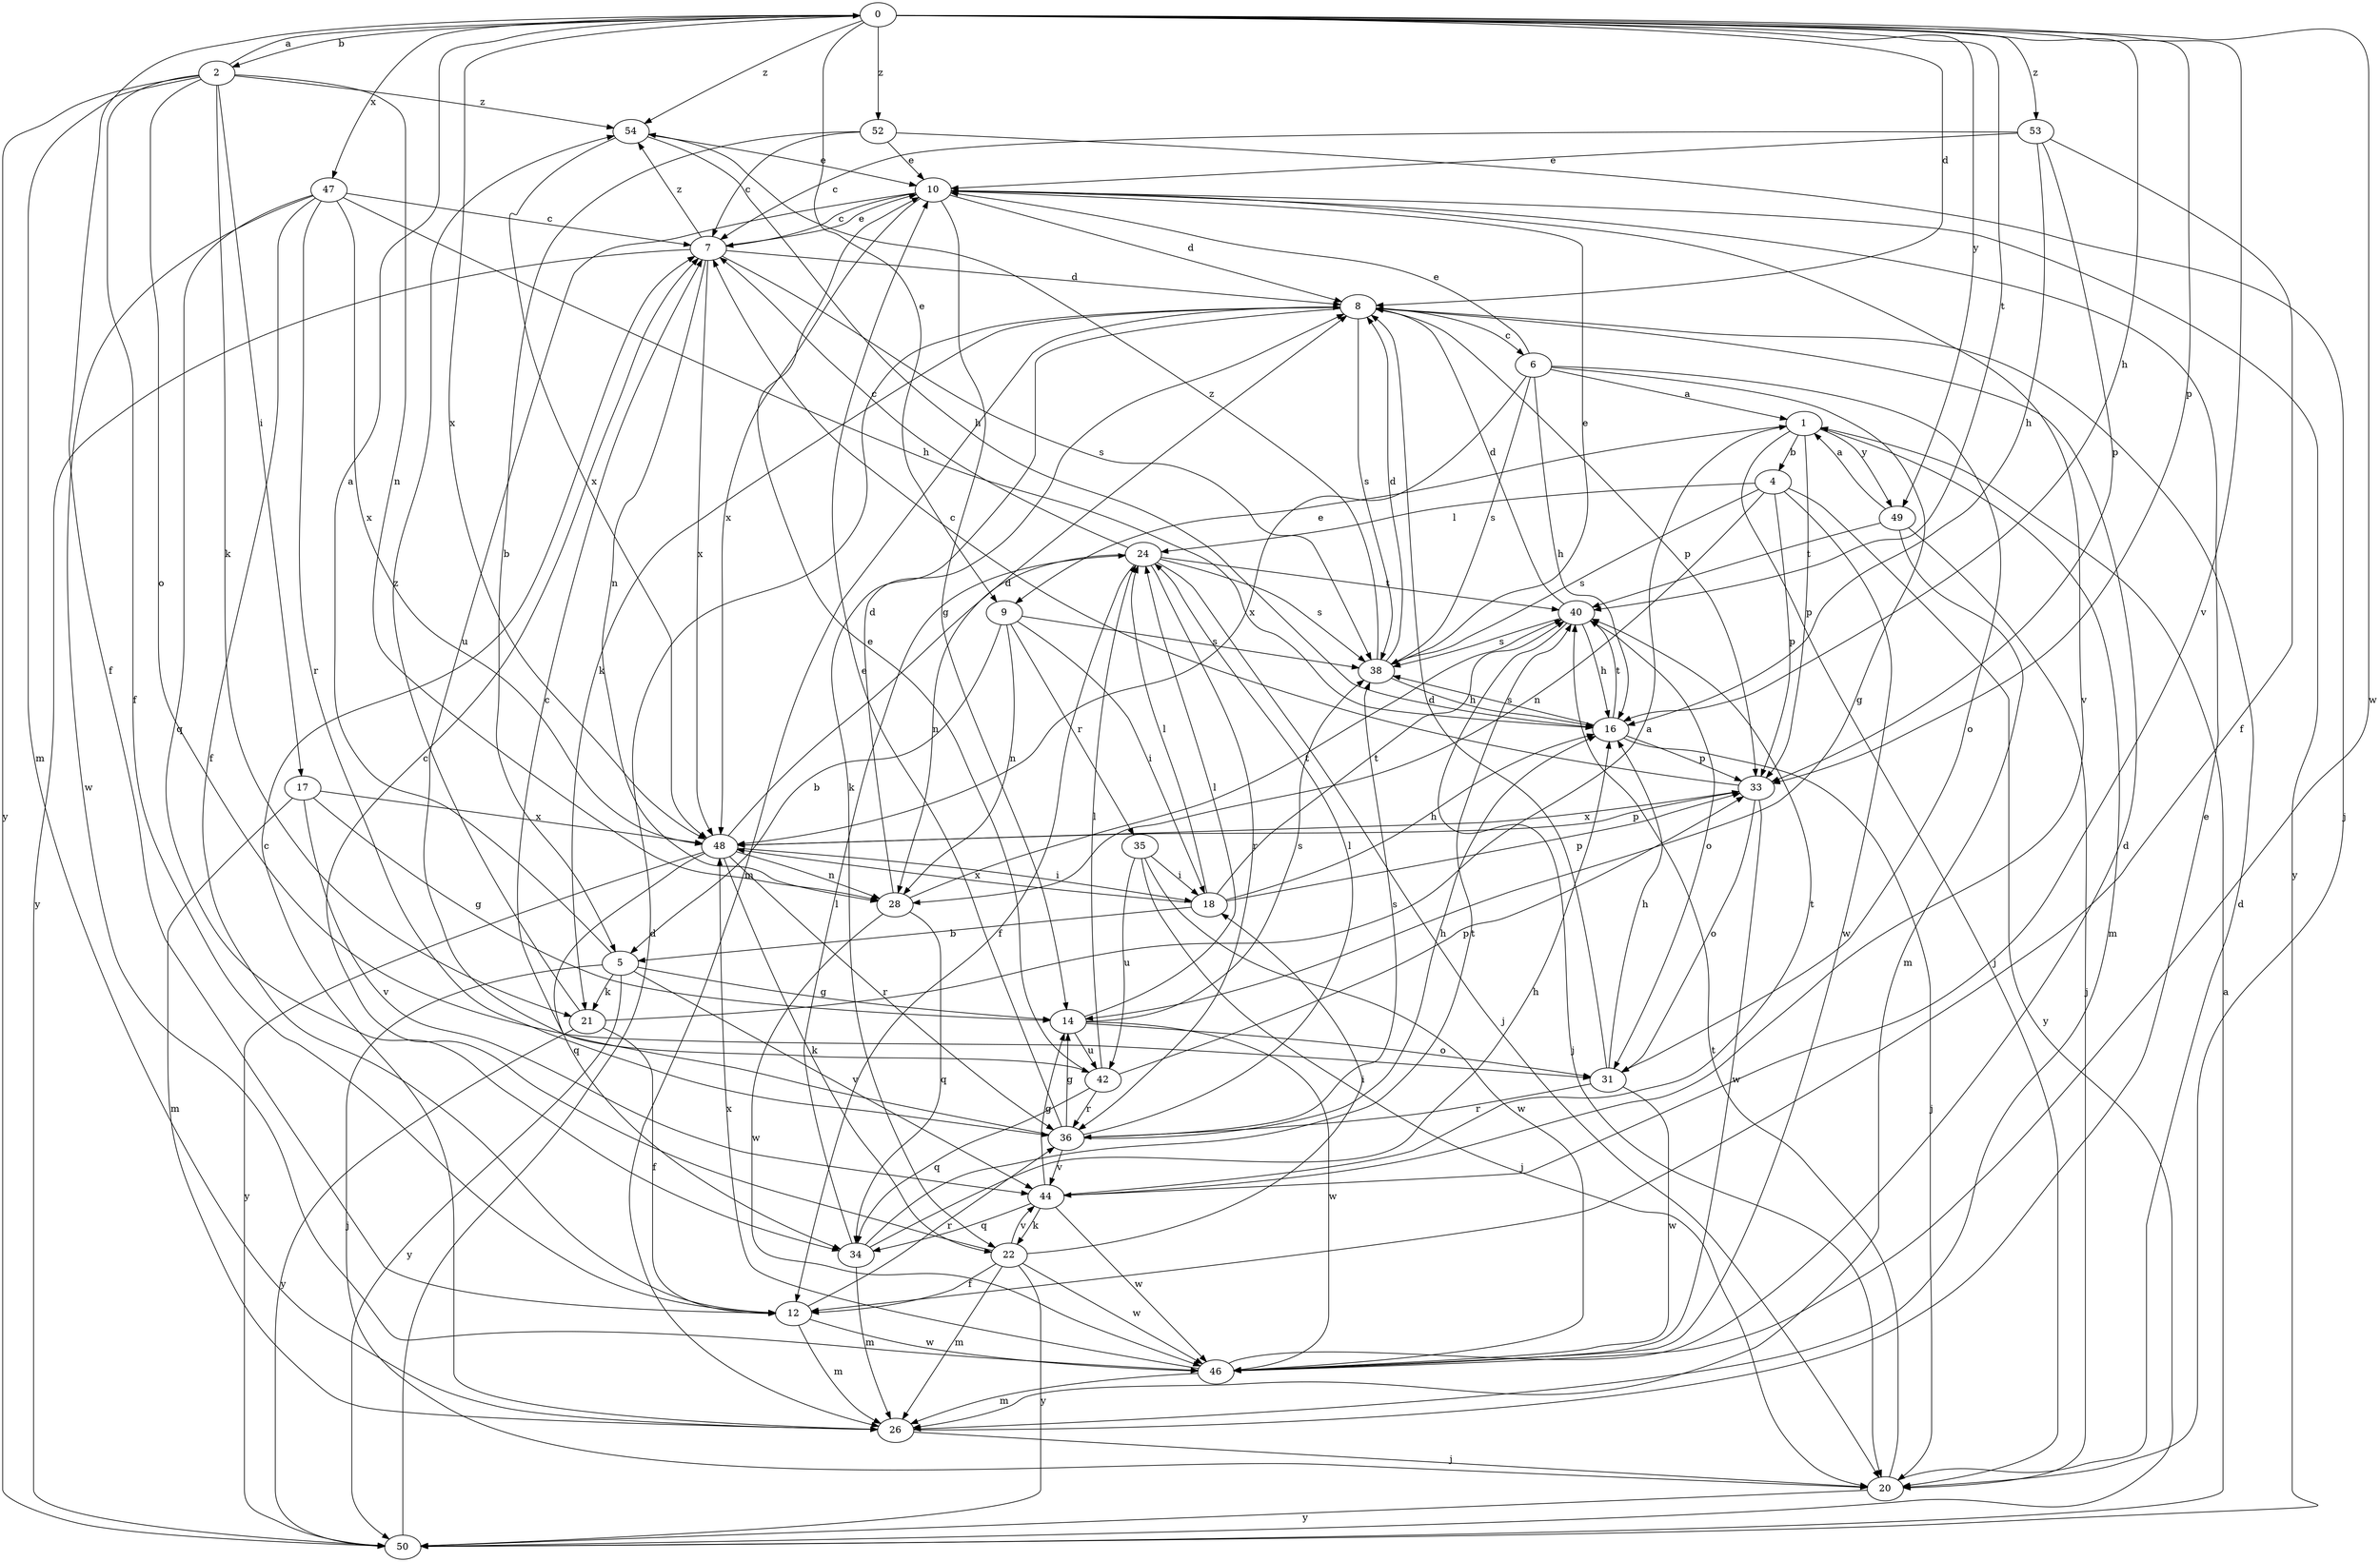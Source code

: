 strict digraph  {
0;
1;
2;
4;
5;
6;
7;
8;
9;
10;
12;
14;
16;
17;
18;
20;
21;
22;
24;
26;
28;
31;
33;
34;
35;
36;
38;
40;
42;
44;
46;
47;
48;
49;
50;
52;
53;
54;
0 -> 2  [label=b];
0 -> 8  [label=d];
0 -> 9  [label=e];
0 -> 12  [label=f];
0 -> 16  [label=h];
0 -> 33  [label=p];
0 -> 40  [label=t];
0 -> 44  [label=v];
0 -> 46  [label=w];
0 -> 47  [label=x];
0 -> 48  [label=x];
0 -> 49  [label=y];
0 -> 52  [label=z];
0 -> 53  [label=z];
0 -> 54  [label=z];
1 -> 4  [label=b];
1 -> 9  [label=e];
1 -> 20  [label=j];
1 -> 26  [label=m];
1 -> 33  [label=p];
1 -> 49  [label=y];
2 -> 0  [label=a];
2 -> 12  [label=f];
2 -> 17  [label=i];
2 -> 21  [label=k];
2 -> 26  [label=m];
2 -> 28  [label=n];
2 -> 31  [label=o];
2 -> 50  [label=y];
2 -> 54  [label=z];
4 -> 24  [label=l];
4 -> 28  [label=n];
4 -> 33  [label=p];
4 -> 38  [label=s];
4 -> 46  [label=w];
4 -> 50  [label=y];
5 -> 0  [label=a];
5 -> 14  [label=g];
5 -> 20  [label=j];
5 -> 21  [label=k];
5 -> 44  [label=v];
5 -> 50  [label=y];
6 -> 1  [label=a];
6 -> 10  [label=e];
6 -> 14  [label=g];
6 -> 16  [label=h];
6 -> 31  [label=o];
6 -> 38  [label=s];
6 -> 48  [label=x];
7 -> 8  [label=d];
7 -> 10  [label=e];
7 -> 28  [label=n];
7 -> 38  [label=s];
7 -> 48  [label=x];
7 -> 50  [label=y];
7 -> 54  [label=z];
8 -> 6  [label=c];
8 -> 21  [label=k];
8 -> 22  [label=k];
8 -> 26  [label=m];
8 -> 33  [label=p];
8 -> 38  [label=s];
9 -> 5  [label=b];
9 -> 18  [label=i];
9 -> 28  [label=n];
9 -> 35  [label=r];
9 -> 38  [label=s];
10 -> 7  [label=c];
10 -> 8  [label=d];
10 -> 14  [label=g];
10 -> 42  [label=u];
10 -> 44  [label=v];
10 -> 48  [label=x];
10 -> 50  [label=y];
12 -> 26  [label=m];
12 -> 36  [label=r];
12 -> 46  [label=w];
14 -> 24  [label=l];
14 -> 31  [label=o];
14 -> 38  [label=s];
14 -> 42  [label=u];
14 -> 46  [label=w];
16 -> 20  [label=j];
16 -> 33  [label=p];
16 -> 38  [label=s];
16 -> 40  [label=t];
17 -> 14  [label=g];
17 -> 26  [label=m];
17 -> 44  [label=v];
17 -> 48  [label=x];
18 -> 5  [label=b];
18 -> 16  [label=h];
18 -> 24  [label=l];
18 -> 33  [label=p];
18 -> 40  [label=t];
18 -> 48  [label=x];
20 -> 8  [label=d];
20 -> 40  [label=t];
20 -> 50  [label=y];
21 -> 1  [label=a];
21 -> 12  [label=f];
21 -> 50  [label=y];
21 -> 54  [label=z];
22 -> 7  [label=c];
22 -> 12  [label=f];
22 -> 18  [label=i];
22 -> 26  [label=m];
22 -> 44  [label=v];
22 -> 46  [label=w];
22 -> 50  [label=y];
24 -> 7  [label=c];
24 -> 12  [label=f];
24 -> 20  [label=j];
24 -> 28  [label=n];
24 -> 36  [label=r];
24 -> 38  [label=s];
24 -> 40  [label=t];
26 -> 7  [label=c];
26 -> 10  [label=e];
26 -> 20  [label=j];
28 -> 8  [label=d];
28 -> 34  [label=q];
28 -> 40  [label=t];
28 -> 46  [label=w];
31 -> 8  [label=d];
31 -> 16  [label=h];
31 -> 36  [label=r];
31 -> 46  [label=w];
33 -> 7  [label=c];
33 -> 31  [label=o];
33 -> 46  [label=w];
33 -> 48  [label=x];
34 -> 16  [label=h];
34 -> 24  [label=l];
34 -> 26  [label=m];
34 -> 40  [label=t];
35 -> 18  [label=i];
35 -> 20  [label=j];
35 -> 42  [label=u];
35 -> 46  [label=w];
36 -> 7  [label=c];
36 -> 10  [label=e];
36 -> 14  [label=g];
36 -> 16  [label=h];
36 -> 24  [label=l];
36 -> 38  [label=s];
36 -> 44  [label=v];
38 -> 8  [label=d];
38 -> 10  [label=e];
38 -> 16  [label=h];
38 -> 54  [label=z];
40 -> 8  [label=d];
40 -> 16  [label=h];
40 -> 20  [label=j];
40 -> 31  [label=o];
40 -> 38  [label=s];
42 -> 10  [label=e];
42 -> 24  [label=l];
42 -> 33  [label=p];
42 -> 34  [label=q];
42 -> 36  [label=r];
44 -> 14  [label=g];
44 -> 22  [label=k];
44 -> 34  [label=q];
44 -> 40  [label=t];
44 -> 46  [label=w];
46 -> 8  [label=d];
46 -> 26  [label=m];
46 -> 48  [label=x];
47 -> 7  [label=c];
47 -> 12  [label=f];
47 -> 16  [label=h];
47 -> 34  [label=q];
47 -> 36  [label=r];
47 -> 46  [label=w];
47 -> 48  [label=x];
48 -> 8  [label=d];
48 -> 18  [label=i];
48 -> 22  [label=k];
48 -> 28  [label=n];
48 -> 33  [label=p];
48 -> 34  [label=q];
48 -> 36  [label=r];
48 -> 50  [label=y];
49 -> 1  [label=a];
49 -> 20  [label=j];
49 -> 26  [label=m];
49 -> 40  [label=t];
50 -> 1  [label=a];
50 -> 8  [label=d];
52 -> 5  [label=b];
52 -> 7  [label=c];
52 -> 10  [label=e];
52 -> 20  [label=j];
53 -> 7  [label=c];
53 -> 10  [label=e];
53 -> 12  [label=f];
53 -> 16  [label=h];
53 -> 33  [label=p];
54 -> 10  [label=e];
54 -> 16  [label=h];
54 -> 48  [label=x];
}

